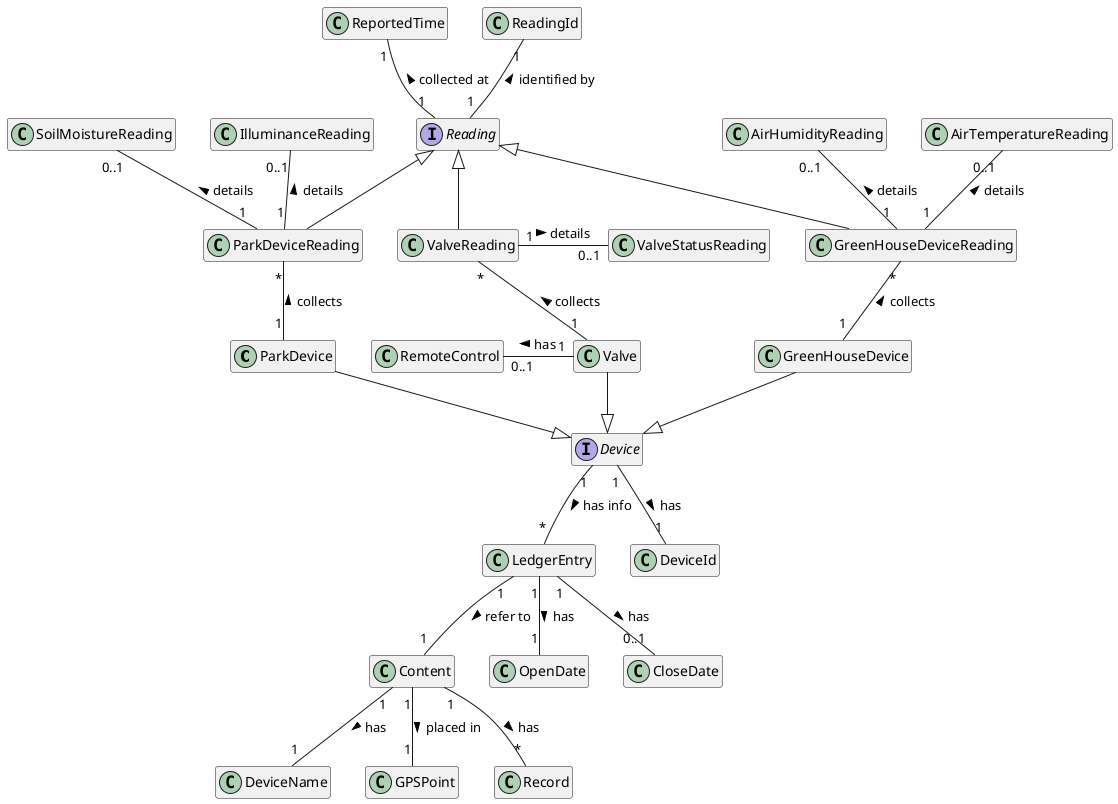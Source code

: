 @startuml smart-irrigation-model-1

hide empty members

class ParkDevice

class GreenHouseDevice

class Valve

interface Device

class LedgerEntry

class Content

class OpenDate

class CloseDate

class DeviceName

class DeviceId

class GPSPoint

class Record

class ParkDeviceReading

class SoilMoistureReading

class IlluminanceReading

class GreenHouseDeviceReading

class AirHumidityReading

class AirTemperatureReading

class ValveReading

class ValveStatusReading

class ReportedTime

class ReadingId

class RemoteControl

interface Reading

Valve --|> Device
ParkDevice --|> Device
GreenHouseDevice --|> Device
Device "1" -- "*" LedgerEntry: has info >
Device "1" -- "1" DeviceId: has >
LedgerEntry "1" -- "1" OpenDate: has >
LedgerEntry "1" -- "0..1" CloseDate: has >
LedgerEntry "1" -- "1" Content: refer to >
Content "1" -- "*" Record: has >
Content "1" -- "1" DeviceName: has >
Content "1" -- "1" GPSPoint: placed in >

SoilMoistureReading "0..1" -- "1" ParkDeviceReading : details <
IlluminanceReading "0..1" -- "1" ParkDeviceReading : details <

AirHumidityReading "0..1" -- "1" GreenHouseDeviceReading : details <
AirTemperatureReading "0..1" -- "1" GreenHouseDeviceReading : details <

ValveReading "1" - "0..1" ValveStatusReading : details >

ParkDeviceReading "*" -- "1" ParkDevice : collects <
ValveReading "*" -- "1" Valve : collects <
GreenHouseDeviceReading "*" -- "1" GreenHouseDevice : collects <

Reading <|-- ValveReading
Reading <|-- GreenHouseDeviceReading
Reading <|-- ParkDeviceReading

ReadingId "1" -- "1" Reading : identified by <
ReportedTime "1" -- "1" Reading : collected at <

RemoteControl "0..1" - "1" Valve : has <

@enduml
